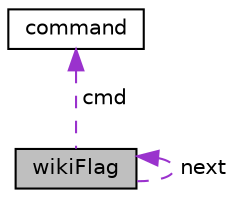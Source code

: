 digraph "wikiFlag"
{
 // LATEX_PDF_SIZE
  edge [fontname="Helvetica",fontsize="10",labelfontname="Helvetica",labelfontsize="10"];
  node [fontname="Helvetica",fontsize="10",shape=record];
  Node1 [label="wikiFlag",height=0.2,width=0.4,color="black", fillcolor="grey75", style="filled", fontcolor="black",tooltip="Represents a flag in the wiki system that contains a command, pointers, and a link to the next flag."];
  Node1 -> Node1 [dir="back",color="darkorchid3",fontsize="10",style="dashed",label=" next" ,fontname="Helvetica"];
  Node2 -> Node1 [dir="back",color="darkorchid3",fontsize="10",style="dashed",label=" cmd" ,fontname="Helvetica"];
  Node2 [label="command",height=0.2,width=0.4,color="black", fillcolor="white", style="filled",URL="$structcommand.html",tooltip="Represents a command with a function name and up to nine arguments."];
}
